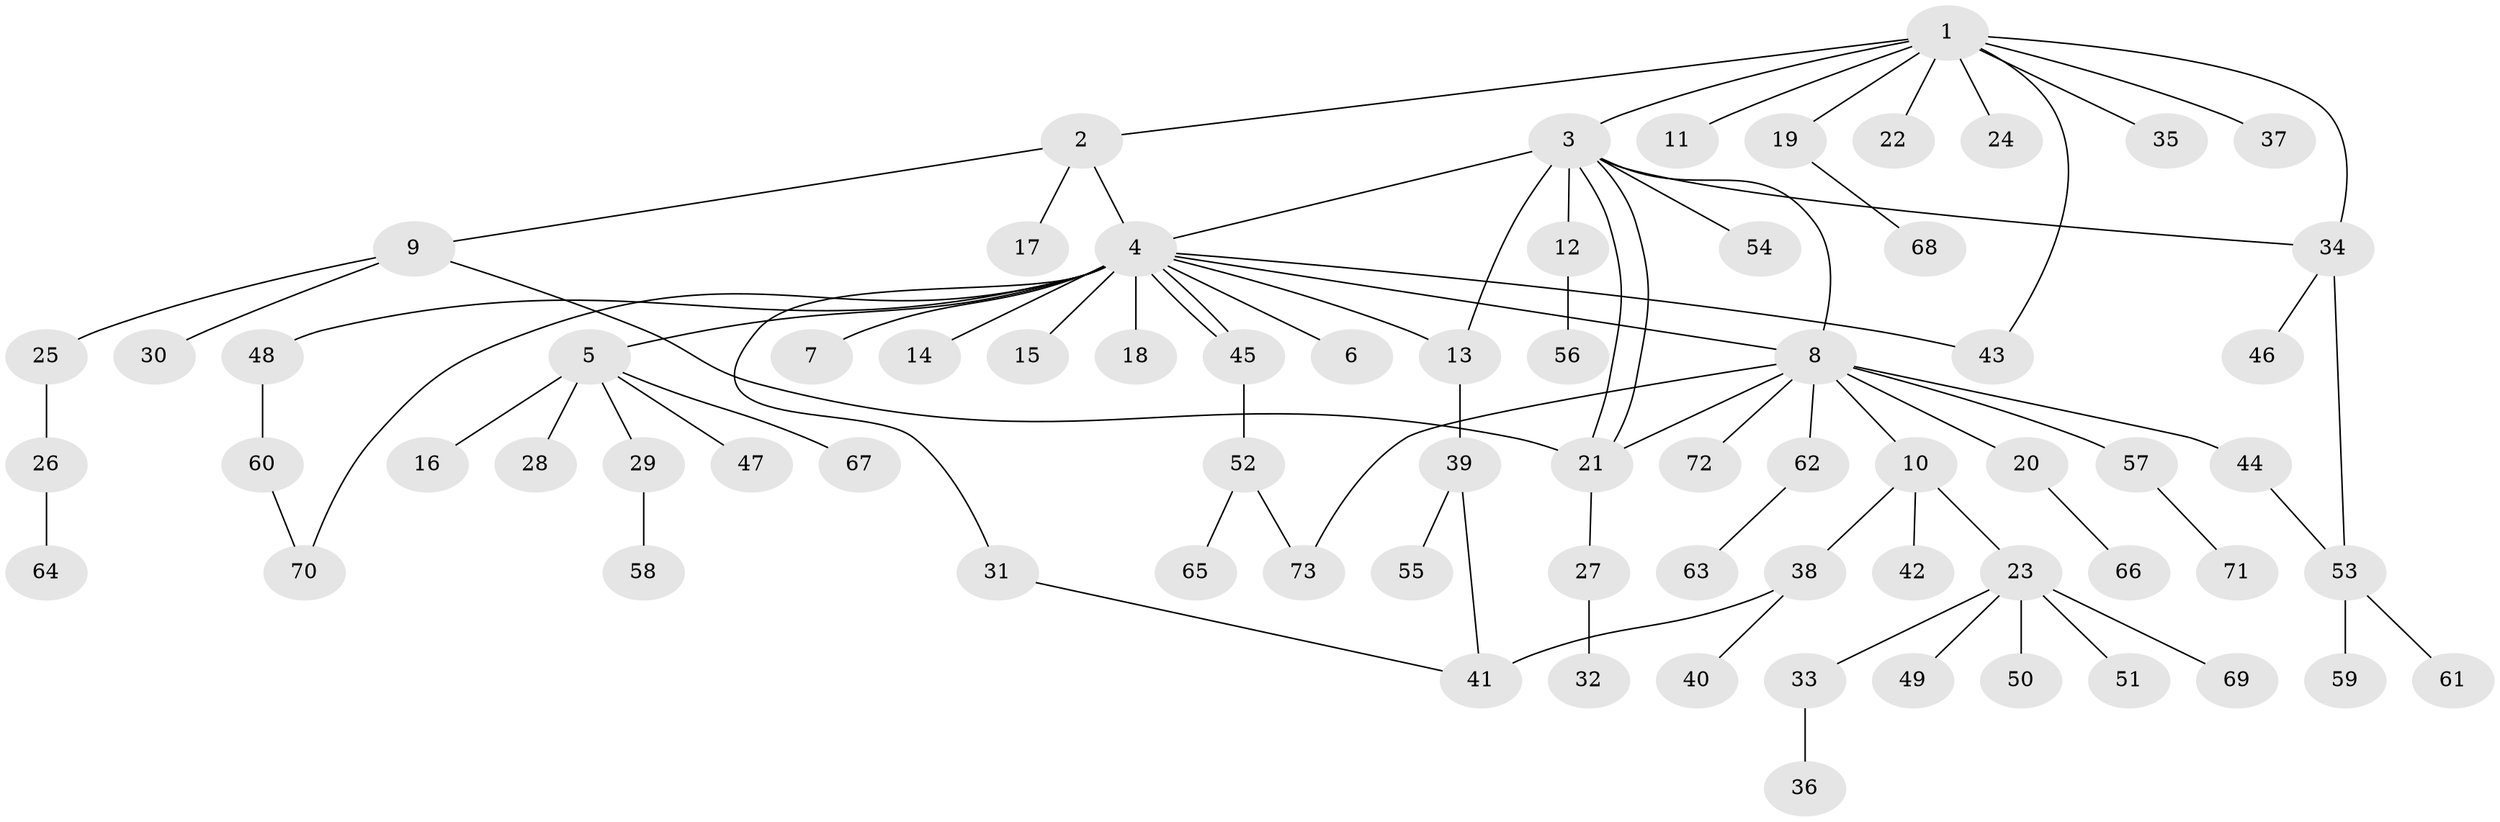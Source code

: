 // coarse degree distribution, {1: 0.5227272727272727, 8: 0.022727272727272728, 3: 0.13636363636363635, 4: 0.022727272727272728, 2: 0.18181818181818182, 5: 0.045454545454545456, 7: 0.022727272727272728, 13: 0.022727272727272728, 9: 0.022727272727272728}
// Generated by graph-tools (version 1.1) at 2025/36/03/04/25 23:36:47]
// undirected, 73 vertices, 86 edges
graph export_dot {
  node [color=gray90,style=filled];
  1;
  2;
  3;
  4;
  5;
  6;
  7;
  8;
  9;
  10;
  11;
  12;
  13;
  14;
  15;
  16;
  17;
  18;
  19;
  20;
  21;
  22;
  23;
  24;
  25;
  26;
  27;
  28;
  29;
  30;
  31;
  32;
  33;
  34;
  35;
  36;
  37;
  38;
  39;
  40;
  41;
  42;
  43;
  44;
  45;
  46;
  47;
  48;
  49;
  50;
  51;
  52;
  53;
  54;
  55;
  56;
  57;
  58;
  59;
  60;
  61;
  62;
  63;
  64;
  65;
  66;
  67;
  68;
  69;
  70;
  71;
  72;
  73;
  1 -- 2;
  1 -- 3;
  1 -- 11;
  1 -- 19;
  1 -- 22;
  1 -- 24;
  1 -- 34;
  1 -- 35;
  1 -- 37;
  1 -- 43;
  2 -- 4;
  2 -- 9;
  2 -- 17;
  3 -- 4;
  3 -- 8;
  3 -- 12;
  3 -- 13;
  3 -- 21;
  3 -- 21;
  3 -- 34;
  3 -- 54;
  4 -- 5;
  4 -- 6;
  4 -- 7;
  4 -- 8;
  4 -- 13;
  4 -- 14;
  4 -- 15;
  4 -- 18;
  4 -- 31;
  4 -- 43;
  4 -- 45;
  4 -- 45;
  4 -- 48;
  4 -- 70;
  5 -- 16;
  5 -- 28;
  5 -- 29;
  5 -- 47;
  5 -- 67;
  8 -- 10;
  8 -- 20;
  8 -- 21;
  8 -- 44;
  8 -- 57;
  8 -- 62;
  8 -- 72;
  8 -- 73;
  9 -- 21;
  9 -- 25;
  9 -- 30;
  10 -- 23;
  10 -- 38;
  10 -- 42;
  12 -- 56;
  13 -- 39;
  19 -- 68;
  20 -- 66;
  21 -- 27;
  23 -- 33;
  23 -- 49;
  23 -- 50;
  23 -- 51;
  23 -- 69;
  25 -- 26;
  26 -- 64;
  27 -- 32;
  29 -- 58;
  31 -- 41;
  33 -- 36;
  34 -- 46;
  34 -- 53;
  38 -- 40;
  38 -- 41;
  39 -- 41;
  39 -- 55;
  44 -- 53;
  45 -- 52;
  48 -- 60;
  52 -- 65;
  52 -- 73;
  53 -- 59;
  53 -- 61;
  57 -- 71;
  60 -- 70;
  62 -- 63;
}
